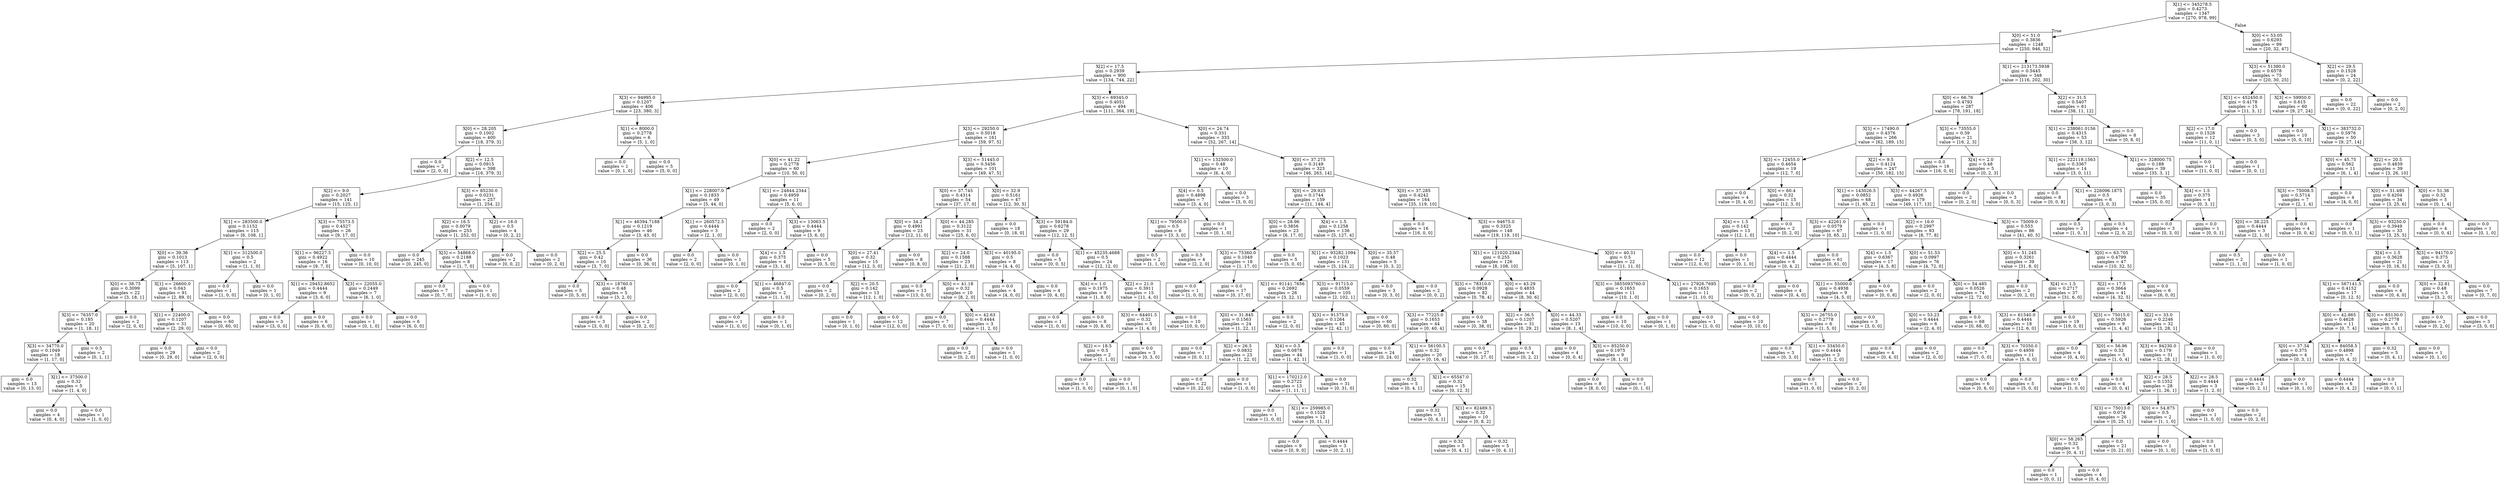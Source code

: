 digraph Tree {
node [shape=box] ;
0 [label="X[1] <= 345278.5\ngini = 0.4273\nsamples = 1347\nvalue = [270, 978, 99]"] ;
1 [label="X[0] <= 51.0\ngini = 0.3836\nsamples = 1248\nvalue = [250, 946, 52]"] ;
0 -> 1 [labeldistance=2.5, labelangle=45, headlabel="True"] ;
2 [label="X[2] <= 17.5\ngini = 0.2939\nsamples = 900\nvalue = [134, 744, 22]"] ;
1 -> 2 ;
3 [label="X[3] <= 94995.0\ngini = 0.1207\nsamples = 406\nvalue = [23, 380, 3]"] ;
2 -> 3 ;
4 [label="X[0] <= 28.205\ngini = 0.1002\nsamples = 400\nvalue = [18, 379, 3]"] ;
3 -> 4 ;
5 [label="gini = 0.0\nsamples = 2\nvalue = [2, 0, 0]"] ;
4 -> 5 ;
6 [label="X[2] <= 12.5\ngini = 0.0915\nsamples = 398\nvalue = [16, 379, 3]"] ;
4 -> 6 ;
7 [label="X[2] <= 9.0\ngini = 0.2027\nsamples = 141\nvalue = [15, 125, 1]"] ;
6 -> 7 ;
8 [label="X[1] <= 283500.0\ngini = 0.1152\nsamples = 115\nvalue = [6, 108, 1]"] ;
7 -> 8 ;
9 [label="X[0] <= 39.36\ngini = 0.1013\nsamples = 113\nvalue = [5, 107, 1]"] ;
8 -> 9 ;
10 [label="X[0] <= 38.75\ngini = 0.3099\nsamples = 22\nvalue = [3, 18, 1]"] ;
9 -> 10 ;
11 [label="X[3] <= 76357.0\ngini = 0.185\nsamples = 20\nvalue = [1, 18, 1]"] ;
10 -> 11 ;
12 [label="X[3] <= 34770.0\ngini = 0.1049\nsamples = 18\nvalue = [1, 17, 0]"] ;
11 -> 12 ;
13 [label="gini = 0.0\nsamples = 13\nvalue = [0, 13, 0]"] ;
12 -> 13 ;
14 [label="X[1] <= 37500.0\ngini = 0.32\nsamples = 5\nvalue = [1, 4, 0]"] ;
12 -> 14 ;
15 [label="gini = 0.0\nsamples = 4\nvalue = [0, 4, 0]"] ;
14 -> 15 ;
16 [label="gini = 0.0\nsamples = 1\nvalue = [1, 0, 0]"] ;
14 -> 16 ;
17 [label="gini = 0.5\nsamples = 2\nvalue = [0, 1, 1]"] ;
11 -> 17 ;
18 [label="gini = 0.0\nsamples = 2\nvalue = [2, 0, 0]"] ;
10 -> 18 ;
19 [label="X[1] <= 26600.0\ngini = 0.043\nsamples = 91\nvalue = [2, 89, 0]"] ;
9 -> 19 ;
20 [label="X[1] <= 22400.0\ngini = 0.1207\nsamples = 31\nvalue = [2, 29, 0]"] ;
19 -> 20 ;
21 [label="gini = 0.0\nsamples = 29\nvalue = [0, 29, 0]"] ;
20 -> 21 ;
22 [label="gini = 0.0\nsamples = 2\nvalue = [2, 0, 0]"] ;
20 -> 22 ;
23 [label="gini = 0.0\nsamples = 60\nvalue = [0, 60, 0]"] ;
19 -> 23 ;
24 [label="X[1] <= 312500.0\ngini = 0.5\nsamples = 2\nvalue = [1, 1, 0]"] ;
8 -> 24 ;
25 [label="gini = 0.0\nsamples = 1\nvalue = [1, 0, 0]"] ;
24 -> 25 ;
26 [label="gini = 0.0\nsamples = 1\nvalue = [0, 1, 0]"] ;
24 -> 26 ;
27 [label="X[3] <= 75573.5\ngini = 0.4527\nsamples = 26\nvalue = [9, 17, 0]"] ;
7 -> 27 ;
28 [label="X[1] <= 96227.5\ngini = 0.4922\nsamples = 16\nvalue = [9, 7, 0]"] ;
27 -> 28 ;
29 [label="X[1] <= 29452.8652\ngini = 0.4444\nsamples = 9\nvalue = [3, 6, 0]"] ;
28 -> 29 ;
30 [label="gini = 0.0\nsamples = 3\nvalue = [3, 0, 0]"] ;
29 -> 30 ;
31 [label="gini = 0.0\nsamples = 6\nvalue = [0, 6, 0]"] ;
29 -> 31 ;
32 [label="X[3] <= 22055.0\ngini = 0.2449\nsamples = 7\nvalue = [6, 1, 0]"] ;
28 -> 32 ;
33 [label="gini = 0.0\nsamples = 1\nvalue = [0, 1, 0]"] ;
32 -> 33 ;
34 [label="gini = 0.0\nsamples = 6\nvalue = [6, 0, 0]"] ;
32 -> 34 ;
35 [label="gini = 0.0\nsamples = 10\nvalue = [0, 10, 0]"] ;
27 -> 35 ;
36 [label="X[3] <= 85230.0\ngini = 0.0231\nsamples = 257\nvalue = [1, 254, 2]"] ;
6 -> 36 ;
37 [label="X[2] <= 16.5\ngini = 0.0079\nsamples = 253\nvalue = [1, 252, 0]"] ;
36 -> 37 ;
38 [label="gini = 0.0\nsamples = 245\nvalue = [0, 245, 0]"] ;
37 -> 38 ;
39 [label="X[3] <= 54868.0\ngini = 0.2188\nsamples = 8\nvalue = [1, 7, 0]"] ;
37 -> 39 ;
40 [label="gini = 0.0\nsamples = 7\nvalue = [0, 7, 0]"] ;
39 -> 40 ;
41 [label="gini = 0.0\nsamples = 1\nvalue = [1, 0, 0]"] ;
39 -> 41 ;
42 [label="X[2] <= 16.0\ngini = 0.5\nsamples = 4\nvalue = [0, 2, 2]"] ;
36 -> 42 ;
43 [label="gini = 0.0\nsamples = 2\nvalue = [0, 0, 2]"] ;
42 -> 43 ;
44 [label="gini = 0.0\nsamples = 2\nvalue = [0, 2, 0]"] ;
42 -> 44 ;
45 [label="X[1] <= 8000.0\ngini = 0.2778\nsamples = 6\nvalue = [5, 1, 0]"] ;
3 -> 45 ;
46 [label="gini = 0.0\nsamples = 1\nvalue = [0, 1, 0]"] ;
45 -> 46 ;
47 [label="gini = 0.0\nsamples = 5\nvalue = [5, 0, 0]"] ;
45 -> 47 ;
48 [label="X[3] <= 69345.0\ngini = 0.4051\nsamples = 494\nvalue = [111, 364, 19]"] ;
2 -> 48 ;
49 [label="X[3] <= 29250.0\ngini = 0.5018\nsamples = 161\nvalue = [59, 97, 5]"] ;
48 -> 49 ;
50 [label="X[0] <= 41.22\ngini = 0.2778\nsamples = 60\nvalue = [10, 50, 0]"] ;
49 -> 50 ;
51 [label="X[1] <= 228007.0\ngini = 0.1833\nsamples = 49\nvalue = [5, 44, 0]"] ;
50 -> 51 ;
52 [label="X[1] <= 46394.7188\ngini = 0.1219\nsamples = 46\nvalue = [3, 43, 0]"] ;
51 -> 52 ;
53 [label="X[2] <= 25.5\ngini = 0.42\nsamples = 10\nvalue = [3, 7, 0]"] ;
52 -> 53 ;
54 [label="gini = 0.0\nsamples = 5\nvalue = [0, 5, 0]"] ;
53 -> 54 ;
55 [label="X[3] <= 18760.0\ngini = 0.48\nsamples = 5\nvalue = [3, 2, 0]"] ;
53 -> 55 ;
56 [label="gini = 0.0\nsamples = 3\nvalue = [3, 0, 0]"] ;
55 -> 56 ;
57 [label="gini = 0.0\nsamples = 2\nvalue = [0, 2, 0]"] ;
55 -> 57 ;
58 [label="gini = 0.0\nsamples = 36\nvalue = [0, 36, 0]"] ;
52 -> 58 ;
59 [label="X[1] <= 260572.5\ngini = 0.4444\nsamples = 3\nvalue = [2, 1, 0]"] ;
51 -> 59 ;
60 [label="gini = 0.0\nsamples = 2\nvalue = [2, 0, 0]"] ;
59 -> 60 ;
61 [label="gini = 0.0\nsamples = 1\nvalue = [0, 1, 0]"] ;
59 -> 61 ;
62 [label="X[1] <= 24844.2344\ngini = 0.4959\nsamples = 11\nvalue = [5, 6, 0]"] ;
50 -> 62 ;
63 [label="gini = 0.0\nsamples = 2\nvalue = [2, 0, 0]"] ;
62 -> 63 ;
64 [label="X[3] <= 13063.5\ngini = 0.4444\nsamples = 9\nvalue = [3, 6, 0]"] ;
62 -> 64 ;
65 [label="X[4] <= 1.5\ngini = 0.375\nsamples = 4\nvalue = [3, 1, 0]"] ;
64 -> 65 ;
66 [label="gini = 0.0\nsamples = 2\nvalue = [2, 0, 0]"] ;
65 -> 66 ;
67 [label="X[1] <= 46847.0\ngini = 0.5\nsamples = 2\nvalue = [1, 1, 0]"] ;
65 -> 67 ;
68 [label="gini = 0.0\nsamples = 1\nvalue = [1, 0, 0]"] ;
67 -> 68 ;
69 [label="gini = 0.0\nsamples = 1\nvalue = [0, 1, 0]"] ;
67 -> 69 ;
70 [label="gini = 0.0\nsamples = 5\nvalue = [0, 5, 0]"] ;
64 -> 70 ;
71 [label="X[3] <= 51445.0\ngini = 0.5456\nsamples = 101\nvalue = [49, 47, 5]"] ;
49 -> 71 ;
72 [label="X[0] <= 37.745\ngini = 0.4314\nsamples = 54\nvalue = [37, 17, 0]"] ;
71 -> 72 ;
73 [label="X[0] <= 34.2\ngini = 0.4991\nsamples = 23\nvalue = [12, 11, 0]"] ;
72 -> 73 ;
74 [label="X[0] <= 27.41\ngini = 0.32\nsamples = 15\nvalue = [12, 3, 0]"] ;
73 -> 74 ;
75 [label="gini = 0.0\nsamples = 2\nvalue = [0, 2, 0]"] ;
74 -> 75 ;
76 [label="X[2] <= 20.5\ngini = 0.142\nsamples = 13\nvalue = [12, 1, 0]"] ;
74 -> 76 ;
77 [label="gini = 0.0\nsamples = 1\nvalue = [0, 1, 0]"] ;
76 -> 77 ;
78 [label="gini = 0.0\nsamples = 12\nvalue = [12, 0, 0]"] ;
76 -> 78 ;
79 [label="gini = 0.0\nsamples = 8\nvalue = [0, 8, 0]"] ;
73 -> 79 ;
80 [label="X[0] <= 44.285\ngini = 0.3122\nsamples = 31\nvalue = [25, 6, 0]"] ;
72 -> 80 ;
81 [label="X[2] <= 24.0\ngini = 0.1588\nsamples = 23\nvalue = [21, 2, 0]"] ;
80 -> 81 ;
82 [label="gini = 0.0\nsamples = 13\nvalue = [13, 0, 0]"] ;
81 -> 82 ;
83 [label="X[0] <= 41.18\ngini = 0.32\nsamples = 10\nvalue = [8, 2, 0]"] ;
81 -> 83 ;
84 [label="gini = 0.0\nsamples = 7\nvalue = [7, 0, 0]"] ;
83 -> 84 ;
85 [label="X[0] <= 42.63\ngini = 0.4444\nsamples = 3\nvalue = [1, 2, 0]"] ;
83 -> 85 ;
86 [label="gini = 0.0\nsamples = 2\nvalue = [0, 2, 0]"] ;
85 -> 86 ;
87 [label="gini = 0.0\nsamples = 1\nvalue = [1, 0, 0]"] ;
85 -> 87 ;
88 [label="X[3] <= 40195.0\ngini = 0.5\nsamples = 8\nvalue = [4, 4, 0]"] ;
80 -> 88 ;
89 [label="gini = 0.0\nsamples = 4\nvalue = [4, 0, 0]"] ;
88 -> 89 ;
90 [label="gini = 0.0\nsamples = 4\nvalue = [0, 4, 0]"] ;
88 -> 90 ;
91 [label="X[0] <= 32.9\ngini = 0.5161\nsamples = 47\nvalue = [12, 30, 5]"] ;
71 -> 91 ;
92 [label="gini = 0.0\nsamples = 18\nvalue = [0, 18, 0]"] ;
91 -> 92 ;
93 [label="X[3] <= 59184.0\ngini = 0.6278\nsamples = 29\nvalue = [12, 12, 5]"] ;
91 -> 93 ;
94 [label="gini = 0.0\nsamples = 5\nvalue = [0, 0, 5]"] ;
93 -> 94 ;
95 [label="X[1] <= 45235.4688\ngini = 0.5\nsamples = 24\nvalue = [12, 12, 0]"] ;
93 -> 95 ;
96 [label="X[4] <= 1.0\ngini = 0.1975\nsamples = 9\nvalue = [1, 8, 0]"] ;
95 -> 96 ;
97 [label="gini = 0.0\nsamples = 1\nvalue = [1, 0, 0]"] ;
96 -> 97 ;
98 [label="gini = 0.0\nsamples = 8\nvalue = [0, 8, 0]"] ;
96 -> 98 ;
99 [label="X[2] <= 21.0\ngini = 0.3911\nsamples = 15\nvalue = [11, 4, 0]"] ;
95 -> 99 ;
100 [label="X[3] <= 64401.5\ngini = 0.32\nsamples = 5\nvalue = [1, 4, 0]"] ;
99 -> 100 ;
101 [label="X[2] <= 18.5\ngini = 0.5\nsamples = 2\nvalue = [1, 1, 0]"] ;
100 -> 101 ;
102 [label="gini = 0.0\nsamples = 1\nvalue = [1, 0, 0]"] ;
101 -> 102 ;
103 [label="gini = 0.0\nsamples = 1\nvalue = [0, 1, 0]"] ;
101 -> 103 ;
104 [label="gini = 0.0\nsamples = 3\nvalue = [0, 3, 0]"] ;
100 -> 104 ;
105 [label="gini = 0.0\nsamples = 10\nvalue = [10, 0, 0]"] ;
99 -> 105 ;
106 [label="X[0] <= 24.74\ngini = 0.331\nsamples = 333\nvalue = [52, 267, 14]"] ;
48 -> 106 ;
107 [label="X[1] <= 132500.0\ngini = 0.48\nsamples = 10\nvalue = [6, 4, 0]"] ;
106 -> 107 ;
108 [label="X[4] <= 0.5\ngini = 0.4898\nsamples = 7\nvalue = [3, 4, 0]"] ;
107 -> 108 ;
109 [label="X[1] <= 79500.0\ngini = 0.5\nsamples = 6\nvalue = [3, 3, 0]"] ;
108 -> 109 ;
110 [label="gini = 0.5\nsamples = 2\nvalue = [1, 1, 0]"] ;
109 -> 110 ;
111 [label="gini = 0.5\nsamples = 4\nvalue = [2, 2, 0]"] ;
109 -> 111 ;
112 [label="gini = 0.0\nsamples = 1\nvalue = [0, 1, 0]"] ;
108 -> 112 ;
113 [label="gini = 0.0\nsamples = 3\nvalue = [3, 0, 0]"] ;
107 -> 113 ;
114 [label="X[0] <= 37.275\ngini = 0.3149\nsamples = 323\nvalue = [46, 263, 14]"] ;
106 -> 114 ;
115 [label="X[0] <= 29.925\ngini = 0.1744\nsamples = 159\nvalue = [11, 144, 4]"] ;
114 -> 115 ;
116 [label="X[0] <= 28.96\ngini = 0.3856\nsamples = 23\nvalue = [6, 17, 0]"] ;
115 -> 116 ;
117 [label="X[3] <= 75360.0\ngini = 0.1049\nsamples = 18\nvalue = [1, 17, 0]"] ;
116 -> 117 ;
118 [label="gini = 0.0\nsamples = 1\nvalue = [1, 0, 0]"] ;
117 -> 118 ;
119 [label="gini = 0.0\nsamples = 17\nvalue = [0, 17, 0]"] ;
117 -> 119 ;
120 [label="gini = 0.0\nsamples = 5\nvalue = [5, 0, 0]"] ;
116 -> 120 ;
121 [label="X[4] <= 1.5\ngini = 0.1258\nsamples = 136\nvalue = [5, 127, 4]"] ;
115 -> 121 ;
122 [label="X[1] <= 93282.1094\ngini = 0.1023\nsamples = 131\nvalue = [5, 124, 2]"] ;
121 -> 122 ;
123 [label="X[1] <= 91141.7656\ngini = 0.2692\nsamples = 26\nvalue = [3, 22, 1]"] ;
122 -> 123 ;
124 [label="X[0] <= 31.845\ngini = 0.1563\nsamples = 24\nvalue = [1, 22, 1]"] ;
123 -> 124 ;
125 [label="gini = 0.0\nsamples = 1\nvalue = [0, 0, 1]"] ;
124 -> 125 ;
126 [label="X[2] <= 26.5\ngini = 0.0832\nsamples = 23\nvalue = [1, 22, 0]"] ;
124 -> 126 ;
127 [label="gini = 0.0\nsamples = 22\nvalue = [0, 22, 0]"] ;
126 -> 127 ;
128 [label="gini = 0.0\nsamples = 1\nvalue = [1, 0, 0]"] ;
126 -> 128 ;
129 [label="gini = 0.0\nsamples = 2\nvalue = [2, 0, 0]"] ;
123 -> 129 ;
130 [label="X[3] <= 91715.0\ngini = 0.0559\nsamples = 105\nvalue = [2, 102, 1]"] ;
122 -> 130 ;
131 [label="X[3] <= 91375.0\ngini = 0.1264\nsamples = 45\nvalue = [2, 42, 1]"] ;
130 -> 131 ;
132 [label="X[4] <= 0.5\ngini = 0.0878\nsamples = 44\nvalue = [1, 42, 1]"] ;
131 -> 132 ;
133 [label="X[1] <= 170212.0\ngini = 0.2722\nsamples = 13\nvalue = [1, 11, 1]"] ;
132 -> 133 ;
134 [label="gini = 0.0\nsamples = 1\nvalue = [1, 0, 0]"] ;
133 -> 134 ;
135 [label="X[1] <= 259985.0\ngini = 0.1528\nsamples = 12\nvalue = [0, 11, 1]"] ;
133 -> 135 ;
136 [label="gini = 0.0\nsamples = 9\nvalue = [0, 9, 0]"] ;
135 -> 136 ;
137 [label="gini = 0.4444\nsamples = 3\nvalue = [0, 2, 1]"] ;
135 -> 137 ;
138 [label="gini = 0.0\nsamples = 31\nvalue = [0, 31, 0]"] ;
132 -> 138 ;
139 [label="gini = 0.0\nsamples = 1\nvalue = [1, 0, 0]"] ;
131 -> 139 ;
140 [label="gini = 0.0\nsamples = 60\nvalue = [0, 60, 0]"] ;
130 -> 140 ;
141 [label="X[0] <= 35.57\ngini = 0.48\nsamples = 5\nvalue = [0, 3, 2]"] ;
121 -> 141 ;
142 [label="gini = 0.0\nsamples = 3\nvalue = [0, 3, 0]"] ;
141 -> 142 ;
143 [label="gini = 0.0\nsamples = 2\nvalue = [0, 0, 2]"] ;
141 -> 143 ;
144 [label="X[0] <= 37.285\ngini = 0.4242\nsamples = 164\nvalue = [35, 119, 10]"] ;
114 -> 144 ;
145 [label="gini = 0.0\nsamples = 16\nvalue = [16, 0, 0]"] ;
144 -> 145 ;
146 [label="X[3] <= 94675.0\ngini = 0.3325\nsamples = 148\nvalue = [19, 119, 10]"] ;
144 -> 146 ;
147 [label="X[1] <= 121020.2344\ngini = 0.255\nsamples = 126\nvalue = [8, 108, 10]"] ;
146 -> 147 ;
148 [label="X[3] <= 78310.0\ngini = 0.0928\nsamples = 82\nvalue = [0, 78, 4]"] ;
147 -> 148 ;
149 [label="X[3] <= 77225.0\ngini = 0.1653\nsamples = 44\nvalue = [0, 40, 4]"] ;
148 -> 149 ;
150 [label="gini = 0.0\nsamples = 24\nvalue = [0, 24, 0]"] ;
149 -> 150 ;
151 [label="X[1] <= 56100.5\ngini = 0.32\nsamples = 20\nvalue = [0, 16, 4]"] ;
149 -> 151 ;
152 [label="gini = 0.32\nsamples = 5\nvalue = [0, 4, 1]"] ;
151 -> 152 ;
153 [label="X[1] <= 65547.0\ngini = 0.32\nsamples = 15\nvalue = [0, 12, 3]"] ;
151 -> 153 ;
154 [label="gini = 0.32\nsamples = 5\nvalue = [0, 4, 1]"] ;
153 -> 154 ;
155 [label="X[1] <= 82489.5\ngini = 0.32\nsamples = 10\nvalue = [0, 8, 2]"] ;
153 -> 155 ;
156 [label="gini = 0.32\nsamples = 5\nvalue = [0, 4, 1]"] ;
155 -> 156 ;
157 [label="gini = 0.32\nsamples = 5\nvalue = [0, 4, 1]"] ;
155 -> 157 ;
158 [label="gini = 0.0\nsamples = 38\nvalue = [0, 38, 0]"] ;
148 -> 158 ;
159 [label="X[0] <= 43.29\ngini = 0.4835\nsamples = 44\nvalue = [8, 30, 6]"] ;
147 -> 159 ;
160 [label="X[2] <= 36.5\ngini = 0.1207\nsamples = 31\nvalue = [0, 29, 2]"] ;
159 -> 160 ;
161 [label="gini = 0.0\nsamples = 27\nvalue = [0, 27, 0]"] ;
160 -> 161 ;
162 [label="gini = 0.5\nsamples = 4\nvalue = [0, 2, 2]"] ;
160 -> 162 ;
163 [label="X[0] <= 44.33\ngini = 0.5207\nsamples = 13\nvalue = [8, 1, 4]"] ;
159 -> 163 ;
164 [label="gini = 0.0\nsamples = 4\nvalue = [0, 0, 4]"] ;
163 -> 164 ;
165 [label="X[3] <= 85250.0\ngini = 0.1975\nsamples = 9\nvalue = [8, 1, 0]"] ;
163 -> 165 ;
166 [label="gini = 0.0\nsamples = 8\nvalue = [8, 0, 0]"] ;
165 -> 166 ;
167 [label="gini = 0.0\nsamples = 1\nvalue = [0, 1, 0]"] ;
165 -> 167 ;
168 [label="X[0] <= 40.31\ngini = 0.5\nsamples = 22\nvalue = [11, 11, 0]"] ;
146 -> 168 ;
169 [label="X[3] <= 3855093760.0\ngini = 0.1653\nsamples = 11\nvalue = [10, 1, 0]"] ;
168 -> 169 ;
170 [label="gini = 0.0\nsamples = 10\nvalue = [10, 0, 0]"] ;
169 -> 170 ;
171 [label="gini = 0.0\nsamples = 1\nvalue = [0, 1, 0]"] ;
169 -> 171 ;
172 [label="X[1] <= 27926.7695\ngini = 0.1653\nsamples = 11\nvalue = [1, 10, 0]"] ;
168 -> 172 ;
173 [label="gini = 0.0\nsamples = 1\nvalue = [1, 0, 0]"] ;
172 -> 173 ;
174 [label="gini = 0.0\nsamples = 10\nvalue = [0, 10, 0]"] ;
172 -> 174 ;
175 [label="X[1] <= 213173.5938\ngini = 0.5445\nsamples = 348\nvalue = [116, 202, 30]"] ;
1 -> 175 ;
176 [label="X[0] <= 66.76\ngini = 0.4793\nsamples = 287\nvalue = [78, 191, 18]"] ;
175 -> 176 ;
177 [label="X[3] <= 17490.0\ngini = 0.4376\nsamples = 266\nvalue = [62, 189, 15]"] ;
176 -> 177 ;
178 [label="X[3] <= 12455.0\ngini = 0.4654\nsamples = 19\nvalue = [12, 7, 0]"] ;
177 -> 178 ;
179 [label="gini = 0.0\nsamples = 4\nvalue = [0, 4, 0]"] ;
178 -> 179 ;
180 [label="X[0] <= 60.4\ngini = 0.32\nsamples = 15\nvalue = [12, 3, 0]"] ;
178 -> 180 ;
181 [label="X[4] <= 1.5\ngini = 0.142\nsamples = 13\nvalue = [12, 1, 0]"] ;
180 -> 181 ;
182 [label="gini = 0.0\nsamples = 12\nvalue = [12, 0, 0]"] ;
181 -> 182 ;
183 [label="gini = 0.0\nsamples = 1\nvalue = [0, 1, 0]"] ;
181 -> 183 ;
184 [label="gini = 0.0\nsamples = 2\nvalue = [0, 2, 0]"] ;
180 -> 184 ;
185 [label="X[2] <= 9.5\ngini = 0.4124\nsamples = 247\nvalue = [50, 182, 15]"] ;
177 -> 185 ;
186 [label="X[1] <= 143026.5\ngini = 0.0852\nsamples = 68\nvalue = [1, 65, 2]"] ;
185 -> 186 ;
187 [label="X[3] <= 42261.0\ngini = 0.0579\nsamples = 67\nvalue = [0, 65, 2]"] ;
186 -> 187 ;
188 [label="X[4] <= 1.5\ngini = 0.4444\nsamples = 6\nvalue = [0, 4, 2]"] ;
187 -> 188 ;
189 [label="gini = 0.0\nsamples = 2\nvalue = [0, 0, 2]"] ;
188 -> 189 ;
190 [label="gini = 0.0\nsamples = 4\nvalue = [0, 4, 0]"] ;
188 -> 190 ;
191 [label="gini = 0.0\nsamples = 61\nvalue = [0, 61, 0]"] ;
187 -> 191 ;
192 [label="gini = 0.0\nsamples = 1\nvalue = [1, 0, 0]"] ;
186 -> 192 ;
193 [label="X[3] <= 44267.5\ngini = 0.4926\nsamples = 179\nvalue = [49, 117, 13]"] ;
185 -> 193 ;
194 [label="X[2] <= 16.0\ngini = 0.2997\nsamples = 93\nvalue = [8, 77, 8]"] ;
193 -> 194 ;
195 [label="X[4] <= 1.5\ngini = 0.6367\nsamples = 17\nvalue = [4, 5, 8]"] ;
194 -> 195 ;
196 [label="X[1] <= 55000.0\ngini = 0.4938\nsamples = 9\nvalue = [4, 5, 0]"] ;
195 -> 196 ;
197 [label="X[3] <= 26755.0\ngini = 0.2778\nsamples = 6\nvalue = [1, 5, 0]"] ;
196 -> 197 ;
198 [label="gini = 0.0\nsamples = 3\nvalue = [0, 3, 0]"] ;
197 -> 198 ;
199 [label="X[1] <= 33450.0\ngini = 0.4444\nsamples = 3\nvalue = [1, 2, 0]"] ;
197 -> 199 ;
200 [label="gini = 0.0\nsamples = 1\nvalue = [1, 0, 0]"] ;
199 -> 200 ;
201 [label="gini = 0.0\nsamples = 2\nvalue = [0, 2, 0]"] ;
199 -> 201 ;
202 [label="gini = 0.0\nsamples = 3\nvalue = [3, 0, 0]"] ;
196 -> 202 ;
203 [label="gini = 0.0\nsamples = 8\nvalue = [0, 0, 8]"] ;
195 -> 203 ;
204 [label="X[0] <= 51.53\ngini = 0.0997\nsamples = 76\nvalue = [4, 72, 0]"] ;
194 -> 204 ;
205 [label="gini = 0.0\nsamples = 2\nvalue = [2, 0, 0]"] ;
204 -> 205 ;
206 [label="X[0] <= 54.485\ngini = 0.0526\nsamples = 74\nvalue = [2, 72, 0]"] ;
204 -> 206 ;
207 [label="X[0] <= 53.23\ngini = 0.4444\nsamples = 6\nvalue = [2, 4, 0]"] ;
206 -> 207 ;
208 [label="gini = 0.0\nsamples = 4\nvalue = [0, 4, 0]"] ;
207 -> 208 ;
209 [label="gini = 0.0\nsamples = 2\nvalue = [2, 0, 0]"] ;
207 -> 209 ;
210 [label="gini = 0.0\nsamples = 68\nvalue = [0, 68, 0]"] ;
206 -> 210 ;
211 [label="X[3] <= 75009.0\ngini = 0.553\nsamples = 86\nvalue = [41, 40, 5]"] ;
193 -> 211 ;
212 [label="X[0] <= 51.245\ngini = 0.3261\nsamples = 39\nvalue = [31, 8, 0]"] ;
211 -> 212 ;
213 [label="gini = 0.0\nsamples = 2\nvalue = [0, 2, 0]"] ;
212 -> 213 ;
214 [label="X[4] <= 1.5\ngini = 0.2717\nsamples = 37\nvalue = [31, 6, 0]"] ;
212 -> 214 ;
215 [label="X[3] <= 61540.0\ngini = 0.4444\nsamples = 18\nvalue = [12, 6, 0]"] ;
214 -> 215 ;
216 [label="gini = 0.0\nsamples = 7\nvalue = [7, 0, 0]"] ;
215 -> 216 ;
217 [label="X[3] <= 70350.0\ngini = 0.4959\nsamples = 11\nvalue = [5, 6, 0]"] ;
215 -> 217 ;
218 [label="gini = 0.0\nsamples = 6\nvalue = [0, 6, 0]"] ;
217 -> 218 ;
219 [label="gini = 0.0\nsamples = 5\nvalue = [5, 0, 0]"] ;
217 -> 219 ;
220 [label="gini = 0.0\nsamples = 19\nvalue = [19, 0, 0]"] ;
214 -> 220 ;
221 [label="X[0] <= 63.705\ngini = 0.4799\nsamples = 47\nvalue = [10, 32, 5]"] ;
211 -> 221 ;
222 [label="X[2] <= 17.5\ngini = 0.3664\nsamples = 41\nvalue = [4, 32, 5]"] ;
221 -> 222 ;
223 [label="X[3] <= 75015.0\ngini = 0.5926\nsamples = 9\nvalue = [1, 4, 4]"] ;
222 -> 223 ;
224 [label="gini = 0.0\nsamples = 4\nvalue = [0, 4, 0]"] ;
223 -> 224 ;
225 [label="X[0] <= 56.96\ngini = 0.32\nsamples = 5\nvalue = [1, 0, 4]"] ;
223 -> 225 ;
226 [label="gini = 0.0\nsamples = 1\nvalue = [1, 0, 0]"] ;
225 -> 226 ;
227 [label="gini = 0.0\nsamples = 4\nvalue = [0, 0, 4]"] ;
225 -> 227 ;
228 [label="X[2] <= 33.0\ngini = 0.2246\nsamples = 32\nvalue = [3, 28, 1]"] ;
222 -> 228 ;
229 [label="X[3] <= 94230.0\ngini = 0.179\nsamples = 31\nvalue = [2, 28, 1]"] ;
228 -> 229 ;
230 [label="X[2] <= 28.5\ngini = 0.1352\nsamples = 28\nvalue = [1, 26, 1]"] ;
229 -> 230 ;
231 [label="X[3] <= 75013.0\ngini = 0.074\nsamples = 26\nvalue = [0, 25, 1]"] ;
230 -> 231 ;
232 [label="X[0] <= 58.265\ngini = 0.32\nsamples = 5\nvalue = [0, 4, 1]"] ;
231 -> 232 ;
233 [label="gini = 0.0\nsamples = 1\nvalue = [0, 0, 1]"] ;
232 -> 233 ;
234 [label="gini = 0.0\nsamples = 4\nvalue = [0, 4, 0]"] ;
232 -> 234 ;
235 [label="gini = 0.0\nsamples = 21\nvalue = [0, 21, 0]"] ;
231 -> 235 ;
236 [label="X[0] <= 54.875\ngini = 0.5\nsamples = 2\nvalue = [1, 1, 0]"] ;
230 -> 236 ;
237 [label="gini = 0.0\nsamples = 1\nvalue = [0, 1, 0]"] ;
236 -> 237 ;
238 [label="gini = 0.0\nsamples = 1\nvalue = [1, 0, 0]"] ;
236 -> 238 ;
239 [label="X[2] <= 28.5\ngini = 0.4444\nsamples = 3\nvalue = [1, 2, 0]"] ;
229 -> 239 ;
240 [label="gini = 0.0\nsamples = 1\nvalue = [1, 0, 0]"] ;
239 -> 240 ;
241 [label="gini = 0.0\nsamples = 2\nvalue = [0, 2, 0]"] ;
239 -> 241 ;
242 [label="gini = 0.0\nsamples = 1\nvalue = [1, 0, 0]"] ;
228 -> 242 ;
243 [label="gini = 0.0\nsamples = 6\nvalue = [6, 0, 0]"] ;
221 -> 243 ;
244 [label="X[3] <= 73555.0\ngini = 0.39\nsamples = 21\nvalue = [16, 2, 3]"] ;
176 -> 244 ;
245 [label="gini = 0.0\nsamples = 16\nvalue = [16, 0, 0]"] ;
244 -> 245 ;
246 [label="X[4] <= 2.0\ngini = 0.48\nsamples = 5\nvalue = [0, 2, 3]"] ;
244 -> 246 ;
247 [label="gini = 0.0\nsamples = 2\nvalue = [0, 2, 0]"] ;
246 -> 247 ;
248 [label="gini = 0.0\nsamples = 3\nvalue = [0, 0, 3]"] ;
246 -> 248 ;
249 [label="X[2] <= 31.5\ngini = 0.5407\nsamples = 61\nvalue = [38, 11, 12]"] ;
175 -> 249 ;
250 [label="X[1] <= 238061.0156\ngini = 0.4315\nsamples = 53\nvalue = [38, 3, 12]"] ;
249 -> 250 ;
251 [label="X[1] <= 222119.1563\ngini = 0.3367\nsamples = 14\nvalue = [3, 0, 11]"] ;
250 -> 251 ;
252 [label="gini = 0.0\nsamples = 8\nvalue = [0, 0, 8]"] ;
251 -> 252 ;
253 [label="X[1] <= 226096.1875\ngini = 0.5\nsamples = 6\nvalue = [3, 0, 3]"] ;
251 -> 253 ;
254 [label="gini = 0.5\nsamples = 2\nvalue = [1, 0, 1]"] ;
253 -> 254 ;
255 [label="gini = 0.5\nsamples = 4\nvalue = [2, 0, 2]"] ;
253 -> 255 ;
256 [label="X[1] <= 328000.75\ngini = 0.188\nsamples = 39\nvalue = [35, 3, 1]"] ;
250 -> 256 ;
257 [label="gini = 0.0\nsamples = 35\nvalue = [35, 0, 0]"] ;
256 -> 257 ;
258 [label="X[4] <= 1.5\ngini = 0.375\nsamples = 4\nvalue = [0, 3, 1]"] ;
256 -> 258 ;
259 [label="gini = 0.0\nsamples = 3\nvalue = [0, 3, 0]"] ;
258 -> 259 ;
260 [label="gini = 0.0\nsamples = 1\nvalue = [0, 0, 1]"] ;
258 -> 260 ;
261 [label="gini = 0.0\nsamples = 8\nvalue = [0, 8, 0]"] ;
249 -> 261 ;
262 [label="X[0] <= 53.05\ngini = 0.6293\nsamples = 99\nvalue = [20, 32, 47]"] ;
0 -> 262 [labeldistance=2.5, labelangle=-45, headlabel="False"] ;
263 [label="X[3] <= 51380.0\ngini = 0.6578\nsamples = 75\nvalue = [20, 30, 25]"] ;
262 -> 263 ;
264 [label="X[1] <= 452450.0\ngini = 0.4178\nsamples = 15\nvalue = [11, 3, 1]"] ;
263 -> 264 ;
265 [label="X[2] <= 17.0\ngini = 0.1528\nsamples = 12\nvalue = [11, 0, 1]"] ;
264 -> 265 ;
266 [label="gini = 0.0\nsamples = 11\nvalue = [11, 0, 0]"] ;
265 -> 266 ;
267 [label="gini = 0.0\nsamples = 1\nvalue = [0, 0, 1]"] ;
265 -> 267 ;
268 [label="gini = 0.0\nsamples = 3\nvalue = [0, 3, 0]"] ;
264 -> 268 ;
269 [label="X[3] <= 59950.0\ngini = 0.615\nsamples = 60\nvalue = [9, 27, 24]"] ;
263 -> 269 ;
270 [label="gini = 0.0\nsamples = 10\nvalue = [0, 0, 10]"] ;
269 -> 270 ;
271 [label="X[1] <= 383732.0\ngini = 0.5976\nsamples = 50\nvalue = [9, 27, 14]"] ;
269 -> 271 ;
272 [label="X[0] <= 45.75\ngini = 0.562\nsamples = 11\nvalue = [6, 1, 4]"] ;
271 -> 272 ;
273 [label="X[3] <= 75008.5\ngini = 0.5714\nsamples = 7\nvalue = [2, 1, 4]"] ;
272 -> 273 ;
274 [label="X[0] <= 38.225\ngini = 0.4444\nsamples = 3\nvalue = [2, 1, 0]"] ;
273 -> 274 ;
275 [label="gini = 0.5\nsamples = 2\nvalue = [1, 1, 0]"] ;
274 -> 275 ;
276 [label="gini = 0.0\nsamples = 1\nvalue = [1, 0, 0]"] ;
274 -> 276 ;
277 [label="gini = 0.0\nsamples = 4\nvalue = [0, 0, 4]"] ;
273 -> 277 ;
278 [label="gini = 0.0\nsamples = 4\nvalue = [4, 0, 0]"] ;
272 -> 278 ;
279 [label="X[2] <= 20.5\ngini = 0.4839\nsamples = 39\nvalue = [3, 26, 10]"] ;
271 -> 279 ;
280 [label="X[0] <= 31.495\ngini = 0.4204\nsamples = 34\nvalue = [3, 25, 6]"] ;
279 -> 280 ;
281 [label="gini = 0.0\nsamples = 1\nvalue = [0, 0, 1]"] ;
280 -> 281 ;
282 [label="X[3] <= 93250.0\ngini = 0.3949\nsamples = 33\nvalue = [3, 25, 5]"] ;
280 -> 282 ;
283 [label="X[4] <= 1.5\ngini = 0.3628\nsamples = 21\nvalue = [0, 16, 5]"] ;
282 -> 283 ;
284 [label="X[1] <= 567141.5\ngini = 0.4152\nsamples = 17\nvalue = [0, 12, 5]"] ;
283 -> 284 ;
285 [label="X[0] <= 42.865\ngini = 0.4628\nsamples = 11\nvalue = [0, 7, 4]"] ;
284 -> 285 ;
286 [label="X[0] <= 37.34\ngini = 0.375\nsamples = 4\nvalue = [0, 3, 1]"] ;
285 -> 286 ;
287 [label="gini = 0.4444\nsamples = 3\nvalue = [0, 2, 1]"] ;
286 -> 287 ;
288 [label="gini = 0.0\nsamples = 1\nvalue = [0, 1, 0]"] ;
286 -> 288 ;
289 [label="X[3] <= 84058.5\ngini = 0.4898\nsamples = 7\nvalue = [0, 4, 3]"] ;
285 -> 289 ;
290 [label="gini = 0.4444\nsamples = 6\nvalue = [0, 4, 2]"] ;
289 -> 290 ;
291 [label="gini = 0.0\nsamples = 1\nvalue = [0, 0, 1]"] ;
289 -> 291 ;
292 [label="X[3] <= 85130.0\ngini = 0.2778\nsamples = 6\nvalue = [0, 5, 1]"] ;
284 -> 292 ;
293 [label="gini = 0.32\nsamples = 5\nvalue = [0, 4, 1]"] ;
292 -> 293 ;
294 [label="gini = 0.0\nsamples = 1\nvalue = [0, 1, 0]"] ;
292 -> 294 ;
295 [label="gini = 0.0\nsamples = 4\nvalue = [0, 4, 0]"] ;
283 -> 295 ;
296 [label="X[3] <= 94170.0\ngini = 0.375\nsamples = 12\nvalue = [3, 9, 0]"] ;
282 -> 296 ;
297 [label="X[0] <= 32.81\ngini = 0.48\nsamples = 5\nvalue = [3, 2, 0]"] ;
296 -> 297 ;
298 [label="gini = 0.0\nsamples = 2\nvalue = [0, 2, 0]"] ;
297 -> 298 ;
299 [label="gini = 0.0\nsamples = 3\nvalue = [3, 0, 0]"] ;
297 -> 299 ;
300 [label="gini = 0.0\nsamples = 7\nvalue = [0, 7, 0]"] ;
296 -> 300 ;
301 [label="X[0] <= 51.36\ngini = 0.32\nsamples = 5\nvalue = [0, 1, 4]"] ;
279 -> 301 ;
302 [label="gini = 0.0\nsamples = 4\nvalue = [0, 0, 4]"] ;
301 -> 302 ;
303 [label="gini = 0.0\nsamples = 1\nvalue = [0, 1, 0]"] ;
301 -> 303 ;
304 [label="X[2] <= 29.5\ngini = 0.1528\nsamples = 24\nvalue = [0, 2, 22]"] ;
262 -> 304 ;
305 [label="gini = 0.0\nsamples = 22\nvalue = [0, 0, 22]"] ;
304 -> 305 ;
306 [label="gini = 0.0\nsamples = 2\nvalue = [0, 2, 0]"] ;
304 -> 306 ;
}